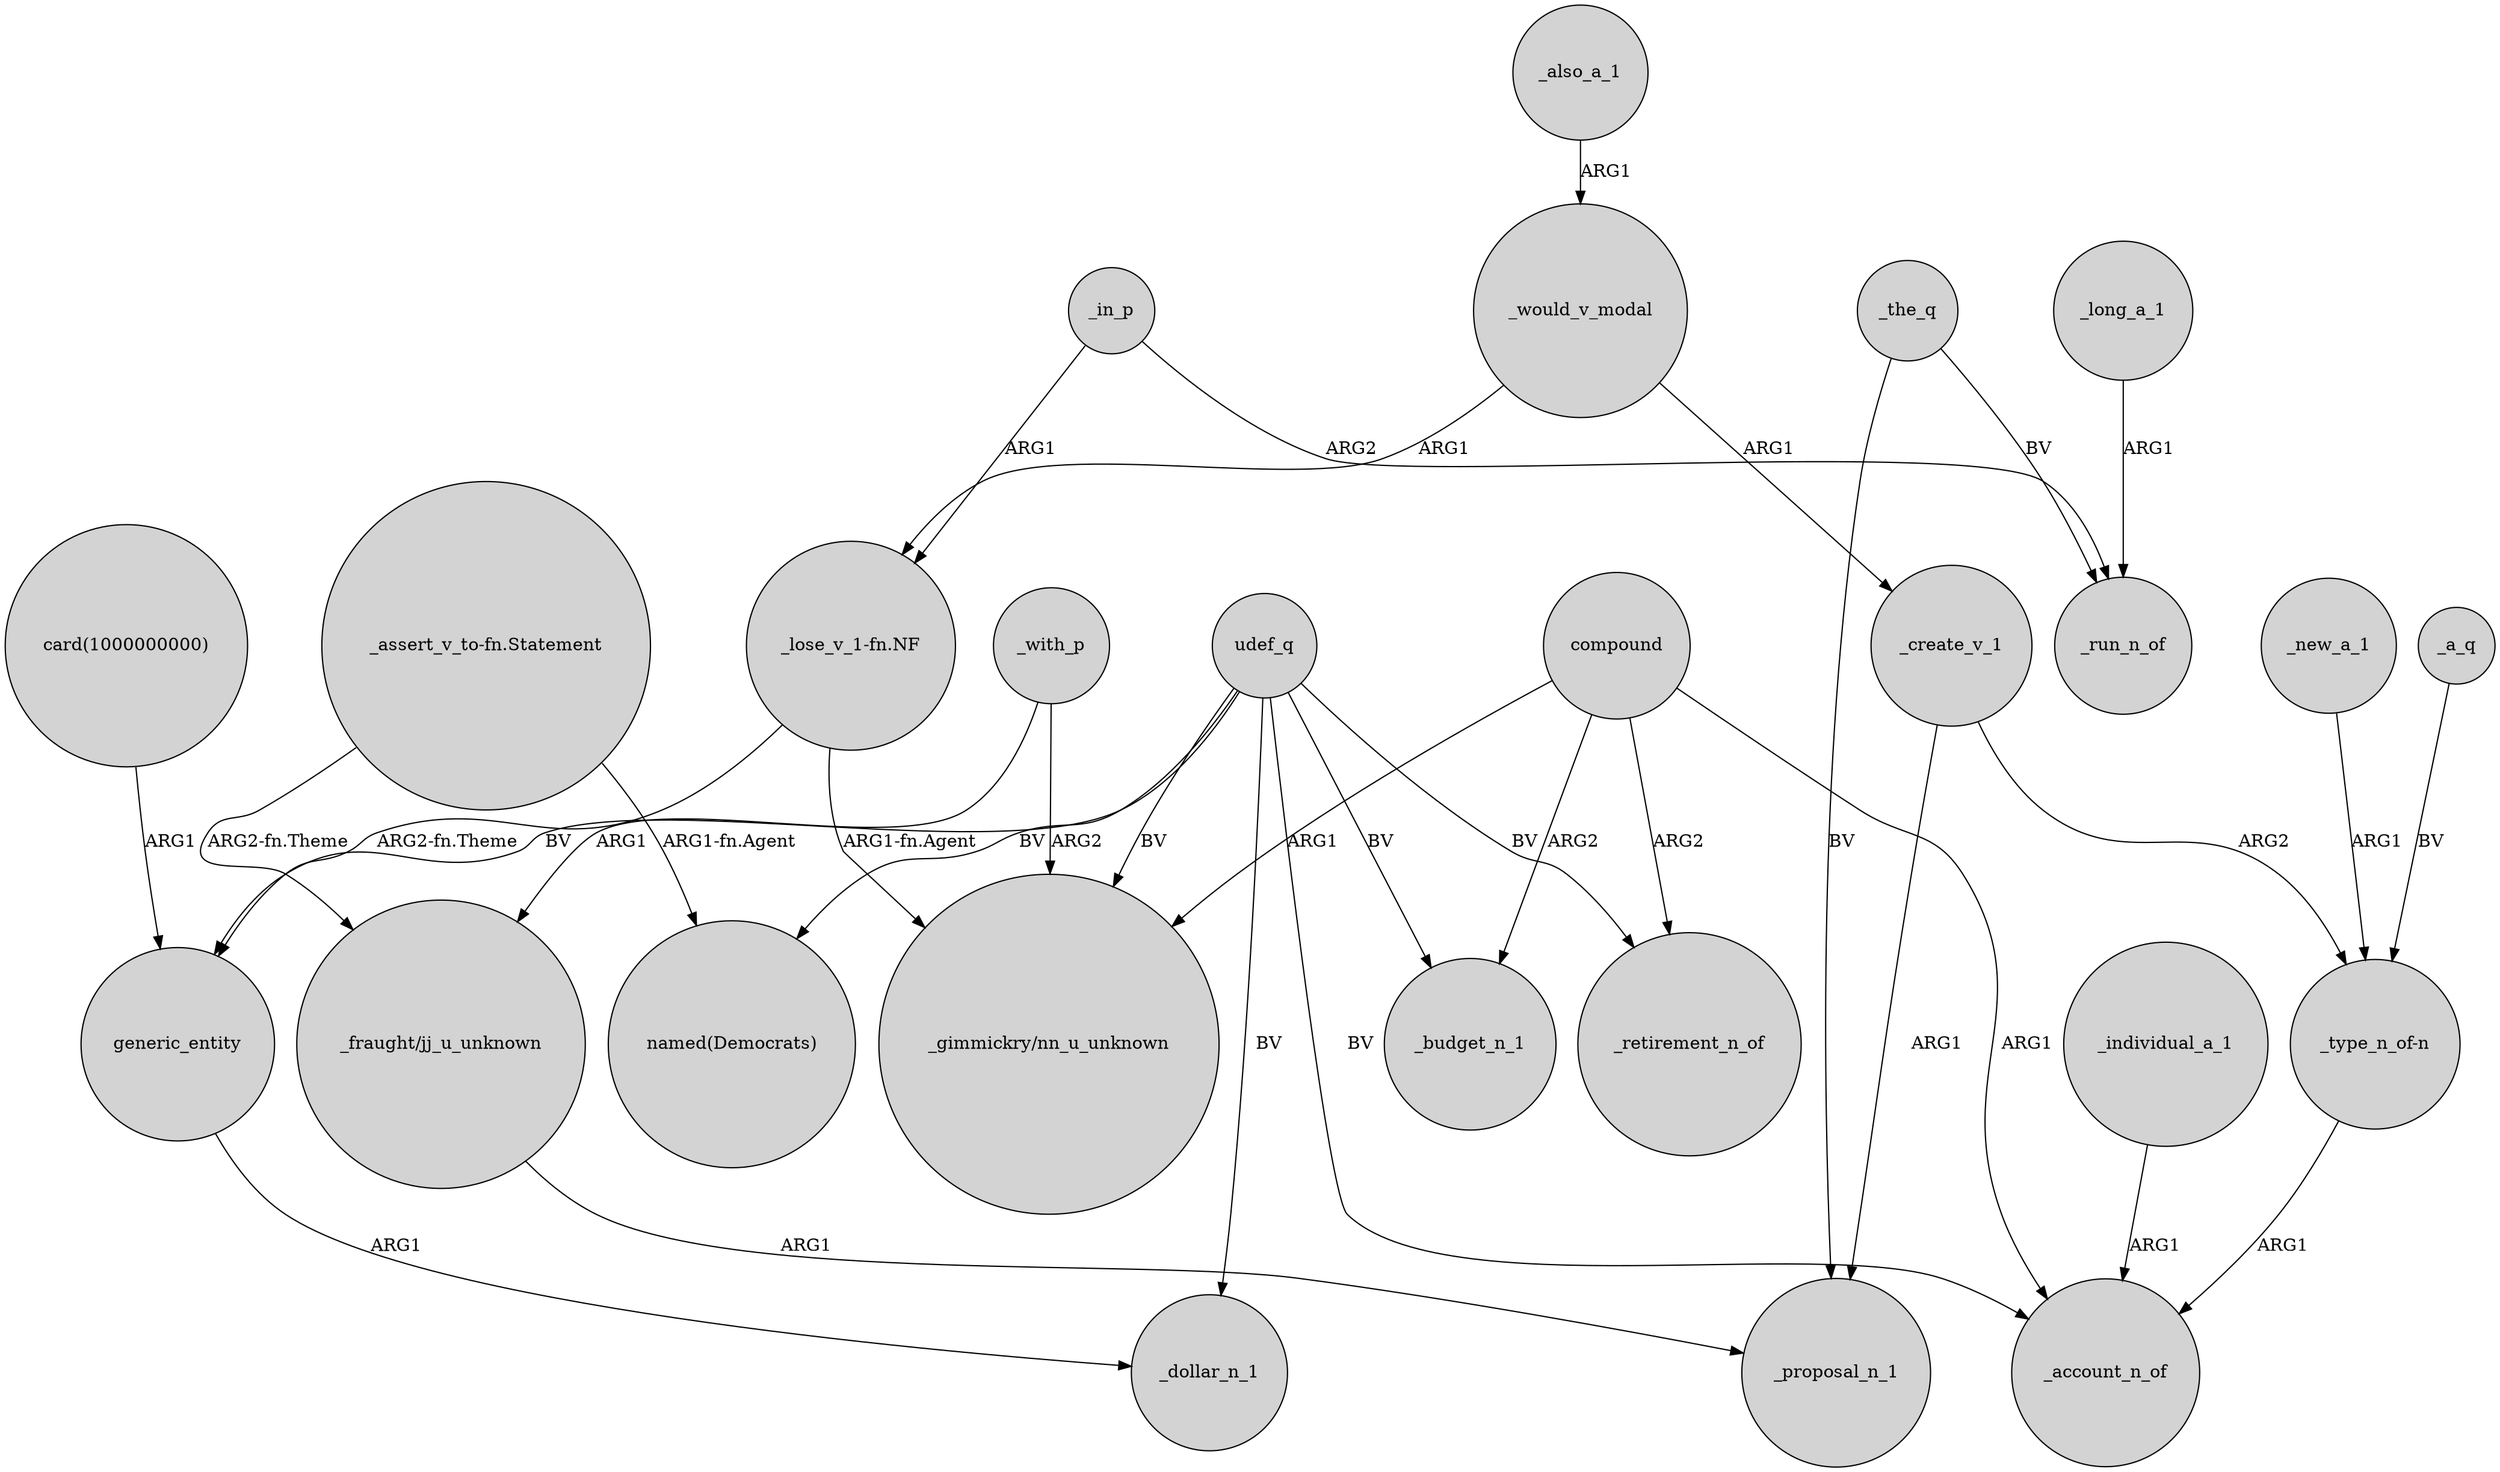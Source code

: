digraph {
	node [shape=circle style=filled]
	_long_a_1 -> _run_n_of [label=ARG1]
	_in_p -> "_lose_v_1-fn.NF" [label=ARG1]
	_the_q -> _proposal_n_1 [label=BV]
	_a_q -> "_type_n_of-n" [label=BV]
	udef_q -> generic_entity [label=BV]
	compound -> "_gimmickry/nn_u_unknown" [label=ARG1]
	_in_p -> _run_n_of [label=ARG2]
	_with_p -> "_fraught/jj_u_unknown" [label=ARG1]
	"_fraught/jj_u_unknown" -> _proposal_n_1 [label=ARG1]
	"_lose_v_1-fn.NF" -> "_gimmickry/nn_u_unknown" [label="ARG1-fn.Agent"]
	udef_q -> "named(Democrats)" [label=BV]
	"_type_n_of-n" -> _account_n_of [label=ARG1]
	_create_v_1 -> _proposal_n_1 [label=ARG1]
	"_assert_v_to-fn.Statement" -> "_fraught/jj_u_unknown" [label="ARG2-fn.Theme"]
	compound -> _budget_n_1 [label=ARG2]
	compound -> _account_n_of [label=ARG1]
	_new_a_1 -> "_type_n_of-n" [label=ARG1]
	_create_v_1 -> "_type_n_of-n" [label=ARG2]
	_individual_a_1 -> _account_n_of [label=ARG1]
	udef_q -> _retirement_n_of [label=BV]
	generic_entity -> _dollar_n_1 [label=ARG1]
	_also_a_1 -> _would_v_modal [label=ARG1]
	compound -> _retirement_n_of [label=ARG2]
	udef_q -> _account_n_of [label=BV]
	udef_q -> _budget_n_1 [label=BV]
	_the_q -> _run_n_of [label=BV]
	_with_p -> "_gimmickry/nn_u_unknown" [label=ARG2]
	_would_v_modal -> "_lose_v_1-fn.NF" [label=ARG1]
	udef_q -> "_gimmickry/nn_u_unknown" [label=BV]
	udef_q -> _dollar_n_1 [label=BV]
	"_assert_v_to-fn.Statement" -> "named(Democrats)" [label="ARG1-fn.Agent"]
	_would_v_modal -> _create_v_1 [label=ARG1]
	"card(1000000000)" -> generic_entity [label=ARG1]
	"_lose_v_1-fn.NF" -> generic_entity [label="ARG2-fn.Theme"]
}
